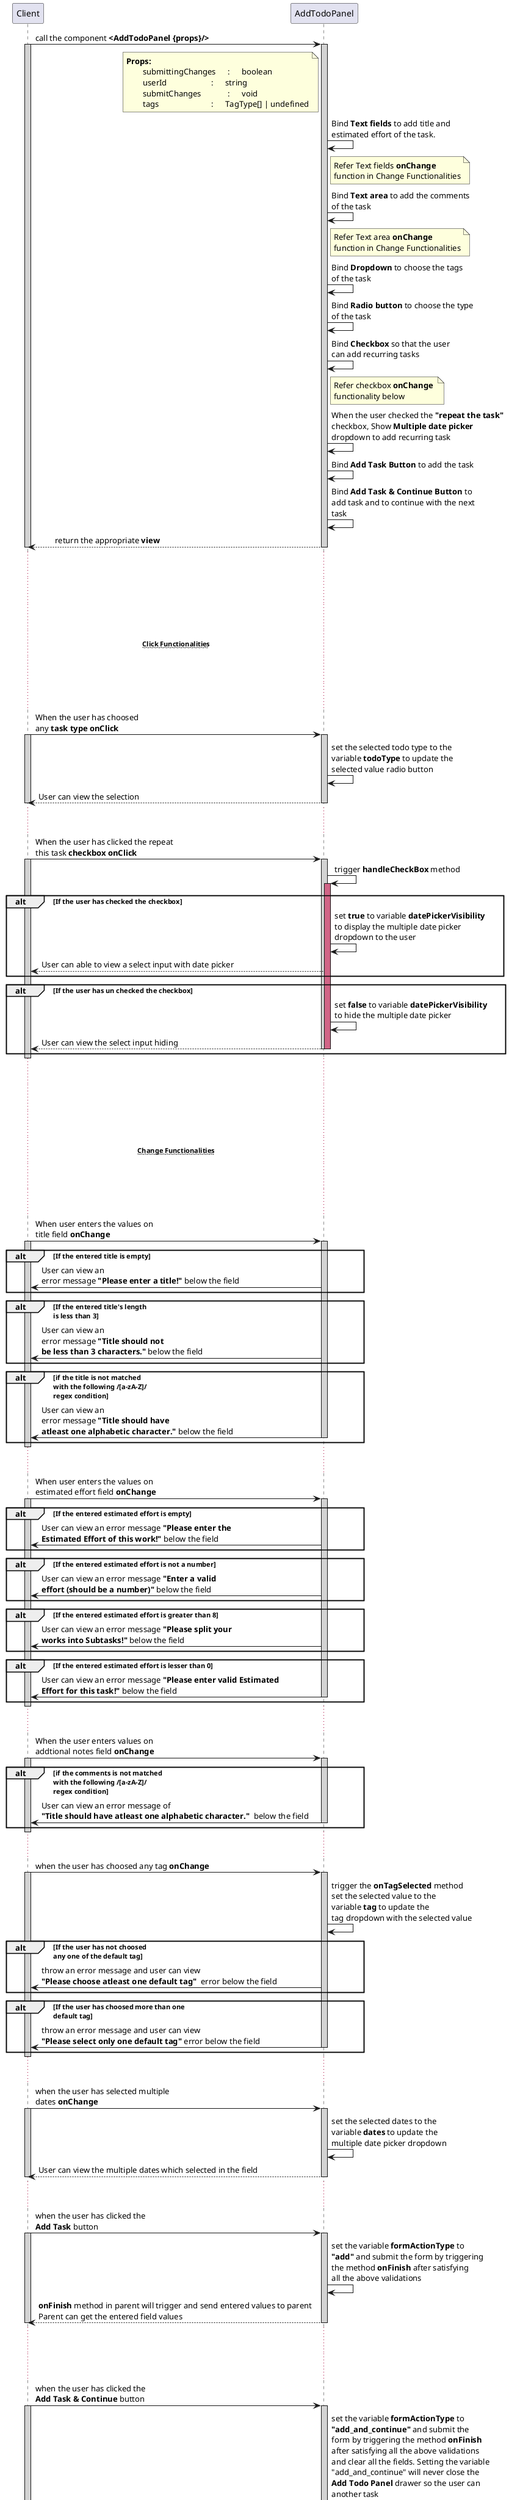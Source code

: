 @startuml AddTodoPanel
participant Client
participant AddTodoPanel

Client -> AddTodoPanel : call the component **<AddTodoPanel {props}/>**
activate Client #D3D3D3
activate AddTodoPanel #D3D3D3

note left of AddTodoPanel:**Props:** \n\tsubmittingChanges\t : \tboolean \n\tuserId\t\t\t : \tstring \n\tsubmitChanges\t\t : \tvoid \n\ttags\t\t\t\t : \tTagType[] | undefined

AddTodoPanel -> AddTodoPanel : Bind **Text fields** to add title and \nestimated effort of the task.
note right of AddTodoPanel : Refer Text fields **onChange** \nfunction in Change Functionalities

AddTodoPanel -> AddTodoPanel : Bind **Text area** to add the comments \nof the task
note right of AddTodoPanel : Refer Text area **onChange** \nfunction in Change Functionalities

AddTodoPanel -> AddTodoPanel : Bind **Dropdown** to choose the tags \nof the task
AddTodoPanel -> AddTodoPanel : Bind **Radio button** to choose the type \nof the task
AddTodoPanel -> AddTodoPanel : Bind **Checkbox** so that the user \ncan add recurring tasks 
note right of AddTodoPanel : Refer checkbox **onChange** \nfunctionality below
AddTodoPanel -> AddTodoPanel : When the user checked the **"repeat the task"** \ncheckbox, Show **Multiple date picker** \ndropdown to add recurring task
AddTodoPanel -> AddTodoPanel : Bind **Add Task Button** to add the task
AddTodoPanel -> AddTodoPanel : Bind **Add Task & Continue Button** to \nadd task and to continue with the next \ntask

Client <-- AddTodoPanel : \treturn the appropriate **view**
deactivate AddTodoPanel
deactivate Client

... ...
... ...
... ...
...~~**Click Functionalities**~~...
... ...
... ...

Client -> AddTodoPanel : When the user has choosed \nany **task type** **onClick**
activate Client #D3D3D3
activate AddTodoPanel #D3D3D3

AddTodoPanel -> AddTodoPanel : set the selected todo type to the \nvariable **todoType** to update the \nselected value radio button
AddTodoPanel --> Client: User can view the selection

deactivate AddTodoPanel
deactivate Client
... ...

Client -> AddTodoPanel : When the user has clicked the repeat \nthis task **checkbox** **onClick**
activate Client #D3D3D3
activate AddTodoPanel #D3D3D3
    AddTodoPanel -> AddTodoPanel : trigger **handleCheckBox** method
    activate AddTodoPanel #D16587
        alt If the user has checked the checkbox
            AddTodoPanel -> AddTodoPanel : set **true** to variable **datePickerVisibility** \nto display the multiple date picker \ndropdown to the user
            Client <-- AddTodoPanel : User can able to view a select input with date picker
        end

        alt If the user has un checked the checkbox
            AddTodoPanel -> AddTodoPanel : set **false** to variable **datePickerVisibility** \nto hide the multiple date picker
            Client <-- AddTodoPanel : User can view the select input hiding
            deactivate AddTodoPanel
            deactivate AddTodoPanel
        end

deactivate Client

... ...
... ...
... ...
...~~**Change Functionalities**~~...
... ...
... ...

Client -> AddTodoPanel : When user enters the values on \ntitle field **onChange**
activate Client #D3D3D3
activate AddTodoPanel #D3D3D3

alt If the entered title is empty
    AddTodoPanel -> Client : User can view an \nerror message **"Please enter a title!"** below the field
end

alt If the entered title's length \nis less than 3
    AddTodoPanel -> Client : User can view an \nerror message **"Title should not** \n**be less than 3 characters."** below the field
end

alt if the title is not matched \nwith the following /[a-zA-Z]/ \nregex condition
    AddTodoPanel -> Client : User can view an \nerror message **"Title should have** \n**atleast one alphabetic character."** below the field
    deactivate AddTodoPanel
end

deactivate Client
... ...

Client -> AddTodoPanel : When user enters the values on \nestimated effort field **onChange**
activate Client #D3D3D3
activate AddTodoPanel #D3D3D3

alt If the entered estimated effort is empty
    AddTodoPanel -> Client : User can view an error message **"Please enter the** \n**Estimated Effort of this work!"** below the field
end

alt If the entered estimated effort is not a number
    AddTodoPanel -> Client : User can view an error message **"Enter a valid** \n**effort (should be a number)"** below the field 
end

alt If the entered estimated effort is greater than 8
    AddTodoPanel -> Client : User can view an error message **"Please split your** \n**works into Subtasks!"** below the field 
end

alt If the entered estimated effort is lesser than 0 
    AddTodoPanel -> Client : User can view an error message **"Please enter valid Estimated** \n**Effort for this task!"** below the field
    deactivate AddTodoPanel
end

deactivate Client
... ...

Client -> AddTodoPanel : When the user enters values on \naddtional notes field **onChange**
activate Client #D3D3D3
activate AddTodoPanel #D3D3D3

alt if the comments is not matched \nwith the following /[a-zA-Z]/ \nregex condition
    AddTodoPanel -> Client : User can view an error message of \n**"Title should have atleast one alphabetic character."**  below the field
    deactivate AddTodoPanel
end

deactivate Client
... ...

Client -> AddTodoPanel : when the user has choosed any tag **onChange**
activate Client #D3D3D3
activate AddTodoPanel #D3D3D3

AddTodoPanel -> AddTodoPanel: trigger the **onTagSelected** method\nset the selected value to the \nvariable **tag** to update the \ntag dropdown with the selected value

alt If the user has not choosed \nany one of the default tag
    AddTodoPanel -> Client : throw an error message and user can view \n**"Please choose atleast one default tag"**  error below the field
end

alt If the user has choosed more than one \ndefault tag
    AddTodoPanel -> Client : throw an error message and user can view \n**"Please select only one default tag"** error below the field
    deactivate AddTodoPanel
end

deactivate Client
... ...

Client -> AddTodoPanel : when the user has selected multiple \ndates **onChange**
activate Client #D3D3D3
activate AddTodoPanel #D3D3D3

AddTodoPanel -> AddTodoPanel : set the selected dates to the \nvariable **dates** to update the \nmultiple date picker dropdown
AddTodoPanel --> Client: User can view the multiple dates which selected in the field

deactivate AddTodoPanel
deactivate Client
... ...

Client -> AddTodoPanel : when the user has clicked the \n**Add Task** button
activate Client #D3D3D3
activate AddTodoPanel #D3D3D3

AddTodoPanel -> AddTodoPanel : set the variable **formActionType** to \n**"add"** and submit the form by triggering \nthe method **onFinish** after satisfying \nall the above validations
AddTodoPanel --> Client: **onFinish** method in parent will trigger and send entered values to parent \nParent can get the entered field values

deactivate AddTodoPanel
deactivate Client

... ...

... ...

Client -> AddTodoPanel : when the user has clicked the \n**Add Task & Continue** button
activate Client #D3D3D3
activate AddTodoPanel #D3D3D3

AddTodoPanel -> AddTodoPanel : set the variable **formActionType** to \n**"add_and_continue"** and submit the \nform by triggering the method **onFinish** \nafter satisfying all the above validations \nand clear all the fields. Setting the variable \n"add_and_continue" will never close the \n**Add Todo Panel** drawer so the user can \nanother task
AddTodoPanel --> Client: **onFinish** method in parent will trigger and send entered values to parent\nParent can get the entered field values

deactivate AddTodoPanel
deactivate Client
@enduml